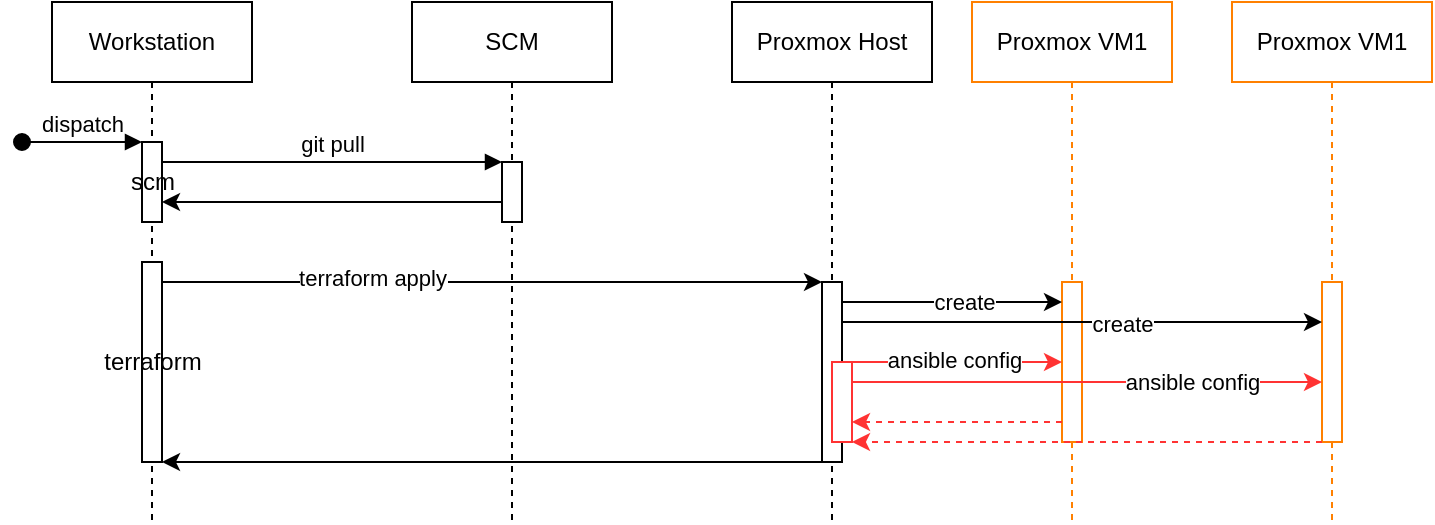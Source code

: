 <mxfile version="24.7.17">
  <diagram name="Page-1" id="2YBvvXClWsGukQMizWep">
    <mxGraphModel dx="788" dy="516" grid="1" gridSize="10" guides="1" tooltips="1" connect="1" arrows="1" fold="1" page="1" pageScale="1" pageWidth="850" pageHeight="1100" math="0" shadow="0">
      <root>
        <mxCell id="0" />
        <mxCell id="1" parent="0" />
        <mxCell id="aM9ryv3xv72pqoxQDRHE-1" value="Workstation" style="shape=umlLifeline;perimeter=lifelinePerimeter;whiteSpace=wrap;html=1;container=0;dropTarget=0;collapsible=0;recursiveResize=0;outlineConnect=0;portConstraint=eastwest;newEdgeStyle={&quot;edgeStyle&quot;:&quot;elbowEdgeStyle&quot;,&quot;elbow&quot;:&quot;vertical&quot;,&quot;curved&quot;:0,&quot;rounded&quot;:0};" parent="1" vertex="1">
          <mxGeometry x="40" y="40" width="100" height="260" as="geometry" />
        </mxCell>
        <mxCell id="aM9ryv3xv72pqoxQDRHE-2" value="scm" style="html=1;points=[];perimeter=orthogonalPerimeter;outlineConnect=0;targetShapes=umlLifeline;portConstraint=eastwest;newEdgeStyle={&quot;edgeStyle&quot;:&quot;elbowEdgeStyle&quot;,&quot;elbow&quot;:&quot;vertical&quot;,&quot;curved&quot;:0,&quot;rounded&quot;:0};" parent="aM9ryv3xv72pqoxQDRHE-1" vertex="1">
          <mxGeometry x="45" y="70" width="10" height="40" as="geometry" />
        </mxCell>
        <mxCell id="aM9ryv3xv72pqoxQDRHE-3" value="dispatch" style="html=1;verticalAlign=bottom;startArrow=oval;endArrow=block;startSize=8;edgeStyle=elbowEdgeStyle;elbow=vertical;curved=0;rounded=0;" parent="aM9ryv3xv72pqoxQDRHE-1" target="aM9ryv3xv72pqoxQDRHE-2" edge="1">
          <mxGeometry relative="1" as="geometry">
            <mxPoint x="-15" y="70" as="sourcePoint" />
          </mxGeometry>
        </mxCell>
        <mxCell id="oJoBvrUrDYoowXWPVFRd-1" value="terraform" style="html=1;points=[];perimeter=orthogonalPerimeter;outlineConnect=0;targetShapes=umlLifeline;portConstraint=eastwest;newEdgeStyle={&quot;edgeStyle&quot;:&quot;elbowEdgeStyle&quot;,&quot;elbow&quot;:&quot;vertical&quot;,&quot;curved&quot;:0,&quot;rounded&quot;:0};" vertex="1" parent="aM9ryv3xv72pqoxQDRHE-1">
          <mxGeometry x="45" y="130" width="10" height="100" as="geometry" />
        </mxCell>
        <mxCell id="aM9ryv3xv72pqoxQDRHE-5" value="SCM" style="shape=umlLifeline;perimeter=lifelinePerimeter;whiteSpace=wrap;html=1;container=0;dropTarget=0;collapsible=0;recursiveResize=0;outlineConnect=0;portConstraint=eastwest;newEdgeStyle={&quot;edgeStyle&quot;:&quot;elbowEdgeStyle&quot;,&quot;elbow&quot;:&quot;vertical&quot;,&quot;curved&quot;:0,&quot;rounded&quot;:0};" parent="1" vertex="1">
          <mxGeometry x="220" y="40" width="100" height="260" as="geometry" />
        </mxCell>
        <mxCell id="aM9ryv3xv72pqoxQDRHE-6" value="" style="html=1;points=[];perimeter=orthogonalPerimeter;outlineConnect=0;targetShapes=umlLifeline;portConstraint=eastwest;newEdgeStyle={&quot;edgeStyle&quot;:&quot;elbowEdgeStyle&quot;,&quot;elbow&quot;:&quot;vertical&quot;,&quot;curved&quot;:0,&quot;rounded&quot;:0};" parent="aM9ryv3xv72pqoxQDRHE-5" vertex="1">
          <mxGeometry x="45" y="80" width="10" height="30" as="geometry" />
        </mxCell>
        <mxCell id="aM9ryv3xv72pqoxQDRHE-7" value="git pull" style="html=1;verticalAlign=bottom;endArrow=block;edgeStyle=elbowEdgeStyle;elbow=horizontal;curved=0;rounded=0;" parent="1" source="aM9ryv3xv72pqoxQDRHE-2" target="aM9ryv3xv72pqoxQDRHE-6" edge="1">
          <mxGeometry relative="1" as="geometry">
            <mxPoint x="195" y="130" as="sourcePoint" />
            <Array as="points">
              <mxPoint x="180" y="120" />
            </Array>
          </mxGeometry>
        </mxCell>
        <mxCell id="oJoBvrUrDYoowXWPVFRd-2" style="edgeStyle=elbowEdgeStyle;rounded=0;orthogonalLoop=1;jettySize=auto;html=1;elbow=vertical;curved=0;" edge="1" parent="1" source="aM9ryv3xv72pqoxQDRHE-6" target="aM9ryv3xv72pqoxQDRHE-2">
          <mxGeometry relative="1" as="geometry">
            <mxPoint x="100" y="135" as="targetPoint" />
            <Array as="points">
              <mxPoint x="180" y="140" />
            </Array>
          </mxGeometry>
        </mxCell>
        <mxCell id="oJoBvrUrDYoowXWPVFRd-3" value="Proxmox Host" style="shape=umlLifeline;perimeter=lifelinePerimeter;whiteSpace=wrap;html=1;container=0;dropTarget=0;collapsible=0;recursiveResize=0;outlineConnect=0;portConstraint=eastwest;newEdgeStyle={&quot;edgeStyle&quot;:&quot;elbowEdgeStyle&quot;,&quot;elbow&quot;:&quot;vertical&quot;,&quot;curved&quot;:0,&quot;rounded&quot;:0};" vertex="1" parent="1">
          <mxGeometry x="380" y="40" width="100" height="260" as="geometry" />
        </mxCell>
        <mxCell id="oJoBvrUrDYoowXWPVFRd-4" value="" style="html=1;points=[];perimeter=orthogonalPerimeter;outlineConnect=0;targetShapes=umlLifeline;portConstraint=eastwest;newEdgeStyle={&quot;edgeStyle&quot;:&quot;elbowEdgeStyle&quot;,&quot;elbow&quot;:&quot;vertical&quot;,&quot;curved&quot;:0,&quot;rounded&quot;:0};" vertex="1" parent="oJoBvrUrDYoowXWPVFRd-3">
          <mxGeometry x="45" y="140" width="10" height="90" as="geometry" />
        </mxCell>
        <mxCell id="oJoBvrUrDYoowXWPVFRd-24" value="" style="html=1;points=[];perimeter=orthogonalPerimeter;outlineConnect=0;targetShapes=umlLifeline;portConstraint=eastwest;newEdgeStyle={&quot;edgeStyle&quot;:&quot;elbowEdgeStyle&quot;,&quot;elbow&quot;:&quot;vertical&quot;,&quot;curved&quot;:0,&quot;rounded&quot;:0};strokeColor=#FF3333;" vertex="1" parent="oJoBvrUrDYoowXWPVFRd-3">
          <mxGeometry x="50" y="180" width="10" height="40" as="geometry" />
        </mxCell>
        <mxCell id="oJoBvrUrDYoowXWPVFRd-10" style="edgeStyle=elbowEdgeStyle;rounded=0;orthogonalLoop=1;jettySize=auto;html=1;elbow=vertical;curved=0;" edge="1" parent="1">
          <mxGeometry relative="1" as="geometry">
            <mxPoint x="95" y="179.997" as="sourcePoint" />
            <mxPoint x="425" y="179.997" as="targetPoint" />
          </mxGeometry>
        </mxCell>
        <mxCell id="oJoBvrUrDYoowXWPVFRd-11" value="terraform apply" style="edgeLabel;html=1;align=center;verticalAlign=middle;resizable=0;points=[];" vertex="1" connectable="0" parent="oJoBvrUrDYoowXWPVFRd-10">
          <mxGeometry x="-0.364" y="2" relative="1" as="geometry">
            <mxPoint as="offset" />
          </mxGeometry>
        </mxCell>
        <mxCell id="oJoBvrUrDYoowXWPVFRd-12" value="Proxmox VM1" style="shape=umlLifeline;perimeter=lifelinePerimeter;whiteSpace=wrap;html=1;container=0;dropTarget=0;collapsible=0;recursiveResize=0;outlineConnect=0;portConstraint=eastwest;newEdgeStyle={&quot;edgeStyle&quot;:&quot;elbowEdgeStyle&quot;,&quot;elbow&quot;:&quot;vertical&quot;,&quot;curved&quot;:0,&quot;rounded&quot;:0};strokeColor=#FF8000;" vertex="1" parent="1">
          <mxGeometry x="500" y="40" width="100" height="260" as="geometry" />
        </mxCell>
        <mxCell id="oJoBvrUrDYoowXWPVFRd-13" value="" style="html=1;points=[];perimeter=orthogonalPerimeter;outlineConnect=0;targetShapes=umlLifeline;portConstraint=eastwest;newEdgeStyle={&quot;edgeStyle&quot;:&quot;elbowEdgeStyle&quot;,&quot;elbow&quot;:&quot;vertical&quot;,&quot;curved&quot;:0,&quot;rounded&quot;:0};strokeColor=#FF8000;" vertex="1" parent="oJoBvrUrDYoowXWPVFRd-12">
          <mxGeometry x="45" y="140" width="10" height="80" as="geometry" />
        </mxCell>
        <mxCell id="oJoBvrUrDYoowXWPVFRd-14" value="Proxmox VM1" style="shape=umlLifeline;perimeter=lifelinePerimeter;whiteSpace=wrap;html=1;container=0;dropTarget=0;collapsible=0;recursiveResize=0;outlineConnect=0;portConstraint=eastwest;newEdgeStyle={&quot;edgeStyle&quot;:&quot;elbowEdgeStyle&quot;,&quot;elbow&quot;:&quot;vertical&quot;,&quot;curved&quot;:0,&quot;rounded&quot;:0};strokeColor=#FF8000;" vertex="1" parent="1">
          <mxGeometry x="630" y="40" width="100" height="260" as="geometry" />
        </mxCell>
        <mxCell id="oJoBvrUrDYoowXWPVFRd-15" value="" style="html=1;points=[];perimeter=orthogonalPerimeter;outlineConnect=0;targetShapes=umlLifeline;portConstraint=eastwest;newEdgeStyle={&quot;edgeStyle&quot;:&quot;elbowEdgeStyle&quot;,&quot;elbow&quot;:&quot;vertical&quot;,&quot;curved&quot;:0,&quot;rounded&quot;:0};strokeColor=#FF8000;" vertex="1" parent="oJoBvrUrDYoowXWPVFRd-14">
          <mxGeometry x="45" y="140" width="10" height="80" as="geometry" />
        </mxCell>
        <mxCell id="oJoBvrUrDYoowXWPVFRd-16" style="edgeStyle=elbowEdgeStyle;rounded=0;orthogonalLoop=1;jettySize=auto;html=1;elbow=vertical;curved=0;" edge="1" parent="1" source="oJoBvrUrDYoowXWPVFRd-4" target="oJoBvrUrDYoowXWPVFRd-1">
          <mxGeometry relative="1" as="geometry">
            <Array as="points">
              <mxPoint x="260" y="270" />
            </Array>
          </mxGeometry>
        </mxCell>
        <mxCell id="oJoBvrUrDYoowXWPVFRd-19" style="edgeStyle=elbowEdgeStyle;rounded=0;orthogonalLoop=1;jettySize=auto;html=1;elbow=vertical;curved=0;" edge="1" parent="1" source="oJoBvrUrDYoowXWPVFRd-4" target="oJoBvrUrDYoowXWPVFRd-13">
          <mxGeometry relative="1" as="geometry">
            <Array as="points">
              <mxPoint x="470" y="190" />
            </Array>
          </mxGeometry>
        </mxCell>
        <mxCell id="oJoBvrUrDYoowXWPVFRd-20" value="create" style="edgeLabel;html=1;align=center;verticalAlign=middle;resizable=0;points=[];" vertex="1" connectable="0" parent="oJoBvrUrDYoowXWPVFRd-19">
          <mxGeometry x="0.109" relative="1" as="geometry">
            <mxPoint as="offset" />
          </mxGeometry>
        </mxCell>
        <mxCell id="oJoBvrUrDYoowXWPVFRd-21" style="edgeStyle=elbowEdgeStyle;rounded=0;orthogonalLoop=1;jettySize=auto;html=1;elbow=vertical;curved=0;" edge="1" parent="1" source="oJoBvrUrDYoowXWPVFRd-4" target="oJoBvrUrDYoowXWPVFRd-15">
          <mxGeometry relative="1" as="geometry">
            <Array as="points">
              <mxPoint x="560" y="200" />
            </Array>
          </mxGeometry>
        </mxCell>
        <mxCell id="oJoBvrUrDYoowXWPVFRd-22" value="create" style="edgeLabel;html=1;align=center;verticalAlign=middle;resizable=0;points=[];" vertex="1" connectable="0" parent="oJoBvrUrDYoowXWPVFRd-21">
          <mxGeometry x="0.166" y="-1" relative="1" as="geometry">
            <mxPoint as="offset" />
          </mxGeometry>
        </mxCell>
        <mxCell id="oJoBvrUrDYoowXWPVFRd-27" style="edgeStyle=elbowEdgeStyle;rounded=0;orthogonalLoop=1;jettySize=auto;html=1;elbow=vertical;curved=0;strokeColor=#FF3333;" edge="1" parent="1" source="oJoBvrUrDYoowXWPVFRd-24" target="oJoBvrUrDYoowXWPVFRd-13">
          <mxGeometry relative="1" as="geometry">
            <Array as="points">
              <mxPoint x="490" y="220" />
            </Array>
          </mxGeometry>
        </mxCell>
        <mxCell id="oJoBvrUrDYoowXWPVFRd-28" value="ansible config" style="edgeLabel;html=1;align=center;verticalAlign=middle;resizable=0;points=[];" vertex="1" connectable="0" parent="oJoBvrUrDYoowXWPVFRd-27">
          <mxGeometry x="-0.401" y="1" relative="1" as="geometry">
            <mxPoint x="19" as="offset" />
          </mxGeometry>
        </mxCell>
        <mxCell id="oJoBvrUrDYoowXWPVFRd-29" style="edgeStyle=elbowEdgeStyle;rounded=0;orthogonalLoop=1;jettySize=auto;html=1;elbow=vertical;curved=0;strokeColor=#FF3333;" edge="1" parent="1" source="oJoBvrUrDYoowXWPVFRd-24" target="oJoBvrUrDYoowXWPVFRd-15">
          <mxGeometry relative="1" as="geometry">
            <Array as="points">
              <mxPoint x="560" y="230" />
            </Array>
          </mxGeometry>
        </mxCell>
        <mxCell id="oJoBvrUrDYoowXWPVFRd-30" value="ansible config" style="edgeLabel;html=1;align=center;verticalAlign=middle;resizable=0;points=[];" vertex="1" connectable="0" parent="oJoBvrUrDYoowXWPVFRd-29">
          <mxGeometry x="0.055" relative="1" as="geometry">
            <mxPoint x="46" as="offset" />
          </mxGeometry>
        </mxCell>
        <mxCell id="oJoBvrUrDYoowXWPVFRd-31" style="edgeStyle=elbowEdgeStyle;rounded=0;orthogonalLoop=1;jettySize=auto;html=1;elbow=vertical;curved=0;dashed=1;strokeColor=#FF3333;" edge="1" parent="1" source="oJoBvrUrDYoowXWPVFRd-13" target="oJoBvrUrDYoowXWPVFRd-24">
          <mxGeometry relative="1" as="geometry">
            <Array as="points">
              <mxPoint x="490" y="250" />
            </Array>
          </mxGeometry>
        </mxCell>
        <mxCell id="oJoBvrUrDYoowXWPVFRd-32" style="edgeStyle=elbowEdgeStyle;rounded=0;orthogonalLoop=1;jettySize=auto;html=1;elbow=vertical;curved=0;dashed=1;strokeColor=#FF3333;" edge="1" parent="1" source="oJoBvrUrDYoowXWPVFRd-15" target="oJoBvrUrDYoowXWPVFRd-24">
          <mxGeometry relative="1" as="geometry">
            <Array as="points">
              <mxPoint x="558" y="260" />
            </Array>
          </mxGeometry>
        </mxCell>
      </root>
    </mxGraphModel>
  </diagram>
</mxfile>
